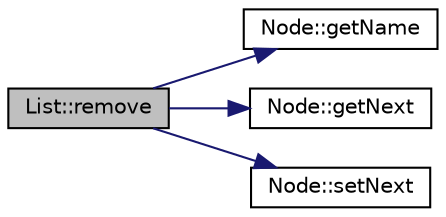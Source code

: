 digraph "List::remove"
{
 // LATEX_PDF_SIZE
  edge [fontname="Helvetica",fontsize="10",labelfontname="Helvetica",labelfontsize="10"];
  node [fontname="Helvetica",fontsize="10",shape=record];
  rankdir="LR";
  Node1 [label="List::remove",height=0.2,width=0.4,color="black", fillcolor="grey75", style="filled", fontcolor="black",tooltip="delete a node from the linked list"];
  Node1 -> Node2 [color="midnightblue",fontsize="10",style="solid",fontname="Helvetica"];
  Node2 [label="Node::getName",height=0.2,width=0.4,color="black", fillcolor="white", style="filled",URL="$classNode.html#a3e5ac6b5881a3a9d82f3112953c1e546",tooltip="give us the name of the node"];
  Node1 -> Node3 [color="midnightblue",fontsize="10",style="solid",fontname="Helvetica"];
  Node3 [label="Node::getNext",height=0.2,width=0.4,color="black", fillcolor="white", style="filled",URL="$classNode.html#ae36639ff267d63e058ce309fde5a9913",tooltip="give us the the next node of the linked list"];
  Node1 -> Node4 [color="midnightblue",fontsize="10",style="solid",fontname="Helvetica"];
  Node4 [label="Node::setNext",height=0.2,width=0.4,color="black", fillcolor="white", style="filled",URL="$classNode.html#a89b12aca90acdf6a8a547cbdab9b80a5",tooltip="set the nest node of a node"];
}
